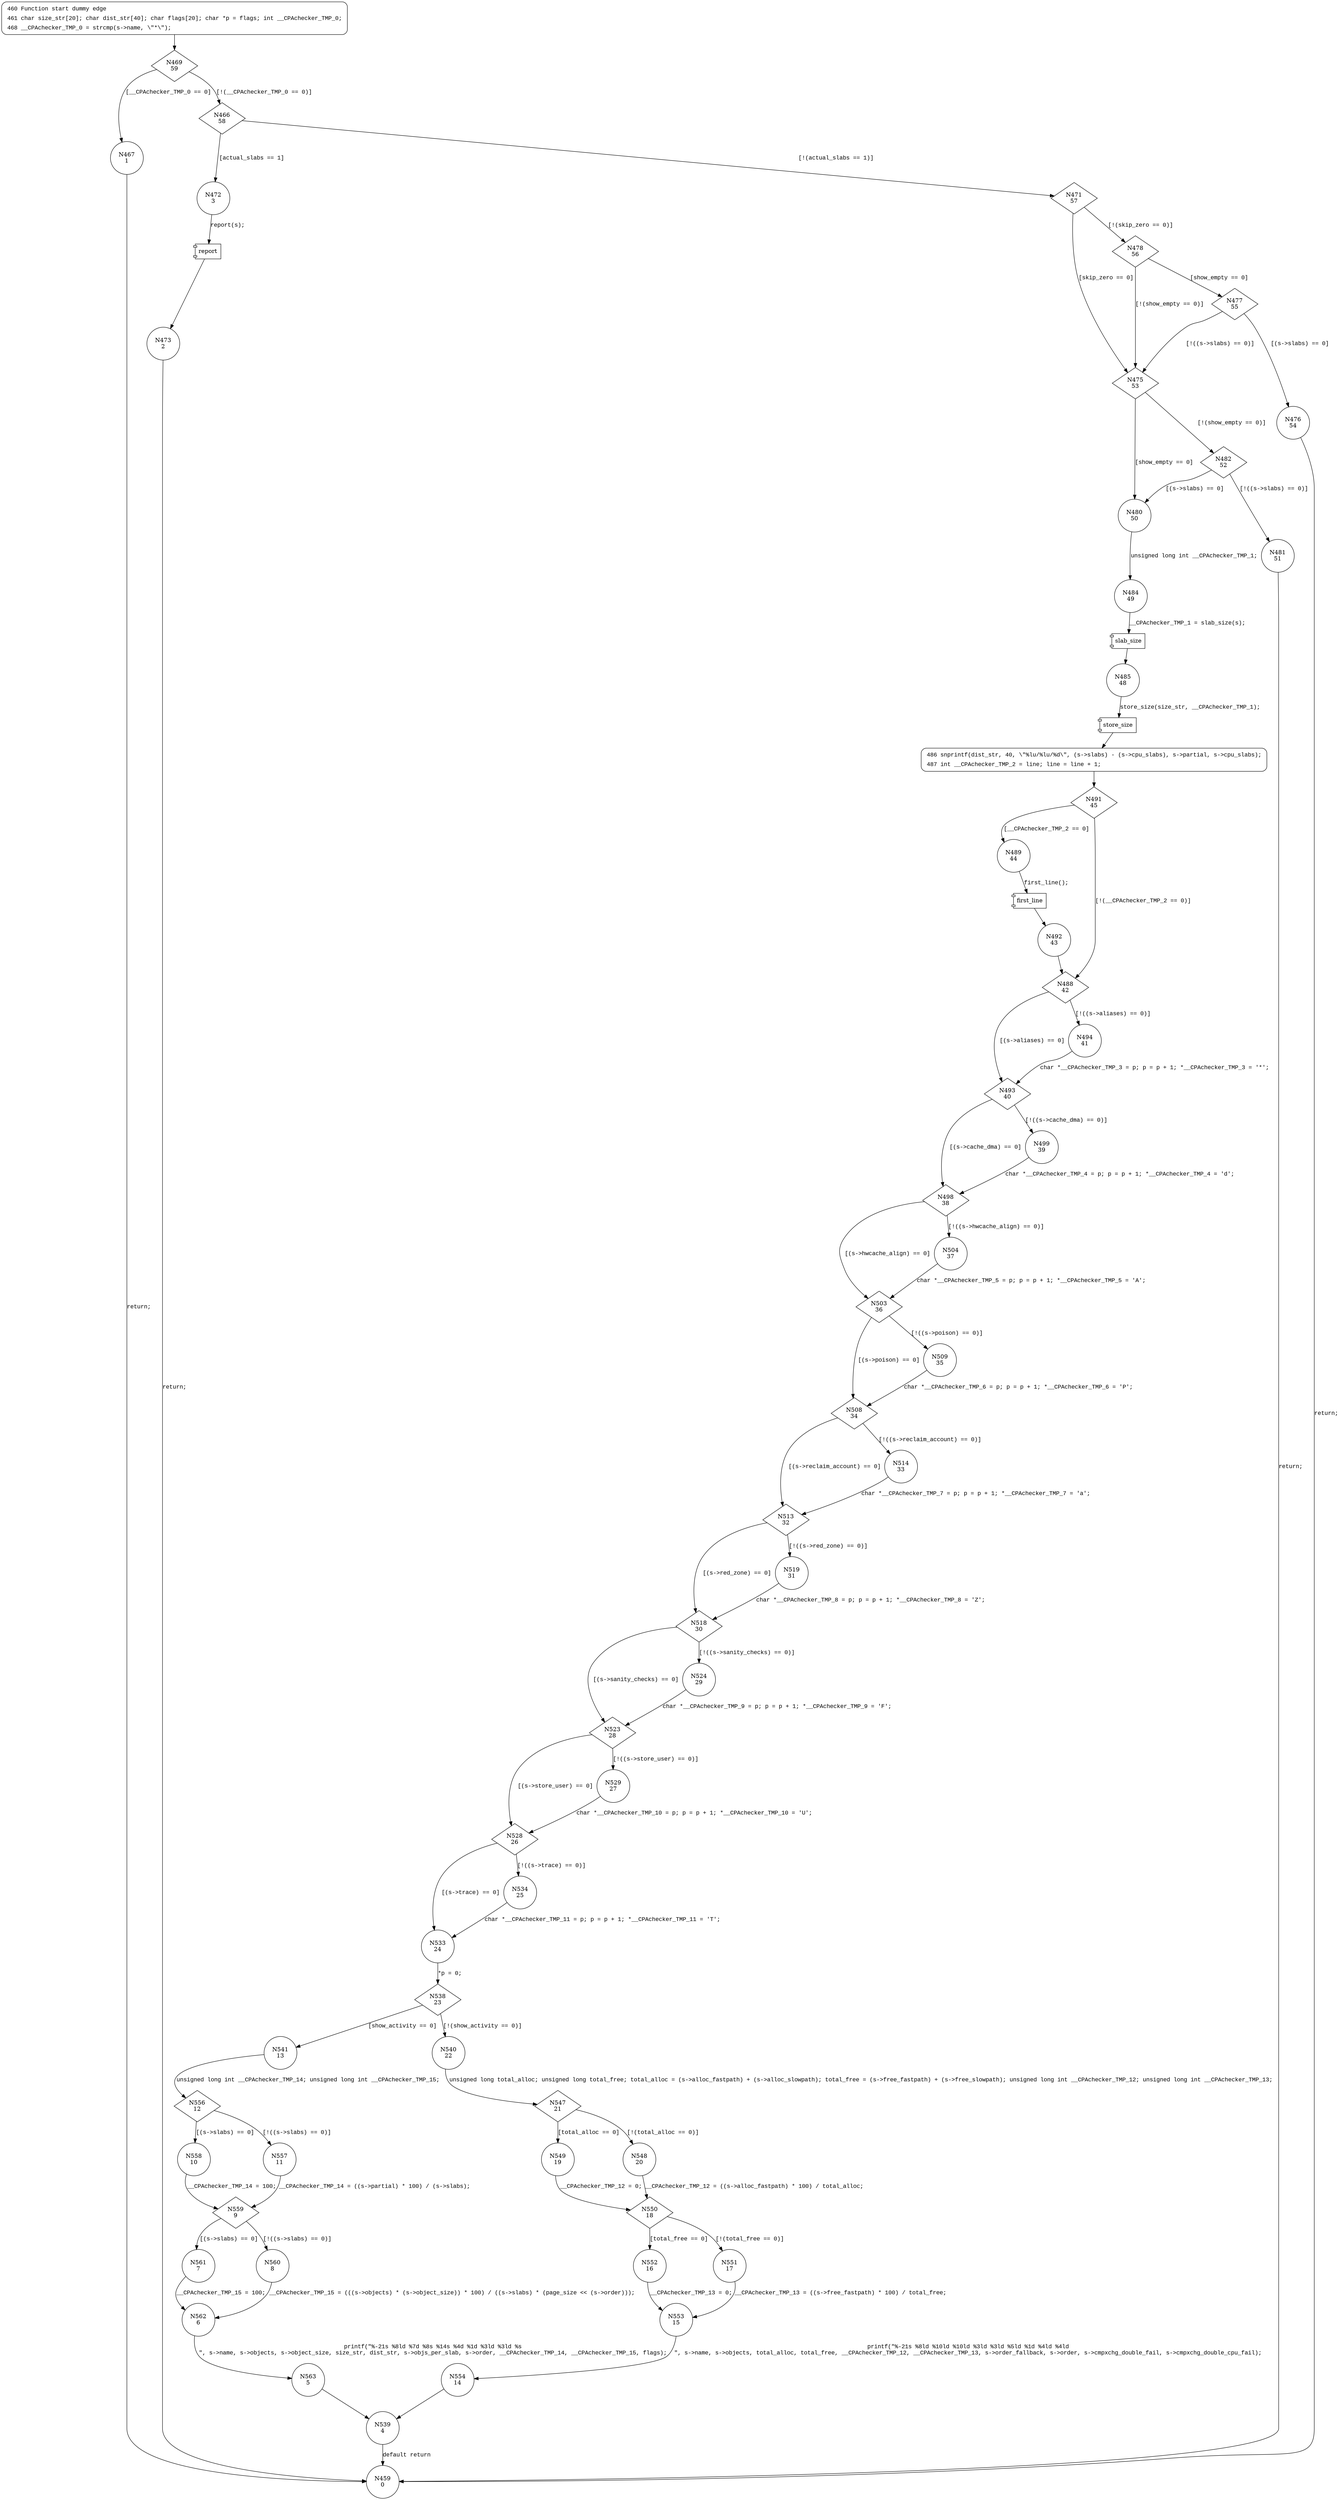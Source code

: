 digraph slabcache {
469 [shape="diamond" label="N469\n59"]
467 [shape="circle" label="N467\n1"]
466 [shape="diamond" label="N466\n58"]
472 [shape="circle" label="N472\n3"]
471 [shape="diamond" label="N471\n57"]
475 [shape="diamond" label="N475\n53"]
478 [shape="diamond" label="N478\n56"]
477 [shape="diamond" label="N477\n55"]
480 [shape="circle" label="N480\n50"]
482 [shape="diamond" label="N482\n52"]
481 [shape="circle" label="N481\n51"]
484 [shape="circle" label="N484\n49"]
485 [shape="circle" label="N485\n48"]
486 [shape="circle" label="N486\n47"]
491 [shape="diamond" label="N491\n45"]
489 [shape="circle" label="N489\n44"]
488 [shape="diamond" label="N488\n42"]
493 [shape="diamond" label="N493\n40"]
494 [shape="circle" label="N494\n41"]
498 [shape="diamond" label="N498\n38"]
499 [shape="circle" label="N499\n39"]
503 [shape="diamond" label="N503\n36"]
504 [shape="circle" label="N504\n37"]
508 [shape="diamond" label="N508\n34"]
509 [shape="circle" label="N509\n35"]
513 [shape="diamond" label="N513\n32"]
514 [shape="circle" label="N514\n33"]
518 [shape="diamond" label="N518\n30"]
519 [shape="circle" label="N519\n31"]
523 [shape="diamond" label="N523\n28"]
524 [shape="circle" label="N524\n29"]
528 [shape="diamond" label="N528\n26"]
529 [shape="circle" label="N529\n27"]
533 [shape="circle" label="N533\n24"]
534 [shape="circle" label="N534\n25"]
538 [shape="diamond" label="N538\n23"]
541 [shape="circle" label="N541\n13"]
540 [shape="circle" label="N540\n22"]
547 [shape="diamond" label="N547\n21"]
549 [shape="circle" label="N549\n19"]
548 [shape="circle" label="N548\n20"]
550 [shape="diamond" label="N550\n18"]
552 [shape="circle" label="N552\n16"]
551 [shape="circle" label="N551\n17"]
553 [shape="circle" label="N553\n15"]
554 [shape="circle" label="N554\n14"]
539 [shape="circle" label="N539\n4"]
459 [shape="circle" label="N459\n0"]
556 [shape="diamond" label="N556\n12"]
558 [shape="circle" label="N558\n10"]
557 [shape="circle" label="N557\n11"]
559 [shape="diamond" label="N559\n9"]
561 [shape="circle" label="N561\n7"]
560 [shape="circle" label="N560\n8"]
562 [shape="circle" label="N562\n6"]
563 [shape="circle" label="N563\n5"]
492 [shape="circle" label="N492\n43"]
476 [shape="circle" label="N476\n54"]
473 [shape="circle" label="N473\n2"]
460 [style="filled,bold" penwidth="1" fillcolor="white" fontname="Courier New" shape="Mrecord" label=<<table border="0" cellborder="0" cellpadding="3" bgcolor="white"><tr><td align="right">460</td><td align="left">Function start dummy edge</td></tr><tr><td align="right">461</td><td align="left">char size_str[20]; char dist_str[40]; char flags[20]; char *p = flags; int __CPAchecker_TMP_0;</td></tr><tr><td align="right">468</td><td align="left">__CPAchecker_TMP_0 = strcmp(s-&gt;name, \"*\");</td></tr></table>>]
460 -> 469[label=""]
486 [style="filled,bold" penwidth="1" fillcolor="white" fontname="Courier New" shape="Mrecord" label=<<table border="0" cellborder="0" cellpadding="3" bgcolor="white"><tr><td align="right">486</td><td align="left">snprintf(dist_str, 40, \"%lu/%lu/%d\", (s-&gt;slabs) - (s-&gt;cpu_slabs), s-&gt;partial, s-&gt;cpu_slabs);</td></tr><tr><td align="right">487</td><td align="left">int __CPAchecker_TMP_2 = line; line = line + 1;</td></tr></table>>]
486 -> 491[label=""]
469 -> 467 [label="[__CPAchecker_TMP_0 == 0]" fontname="Courier New"]
469 -> 466 [label="[!(__CPAchecker_TMP_0 == 0)]" fontname="Courier New"]
466 -> 472 [label="[actual_slabs == 1]" fontname="Courier New"]
466 -> 471 [label="[!(actual_slabs == 1)]" fontname="Courier New"]
471 -> 475 [label="[skip_zero == 0]" fontname="Courier New"]
471 -> 478 [label="[!(skip_zero == 0)]" fontname="Courier New"]
478 -> 477 [label="[show_empty == 0]" fontname="Courier New"]
478 -> 475 [label="[!(show_empty == 0)]" fontname="Courier New"]
475 -> 480 [label="[show_empty == 0]" fontname="Courier New"]
475 -> 482 [label="[!(show_empty == 0)]" fontname="Courier New"]
482 -> 480 [label="[(s->slabs) == 0]" fontname="Courier New"]
482 -> 481 [label="[!((s->slabs) == 0)]" fontname="Courier New"]
480 -> 484 [label="unsigned long int __CPAchecker_TMP_1;" fontname="Courier New"]
100117 [shape="component" label="slab_size"]
484 -> 100117 [label="__CPAchecker_TMP_1 = slab_size(s);" fontname="Courier New"]
100117 -> 485 [label="" fontname="Courier New"]
100118 [shape="component" label="store_size"]
485 -> 100118 [label="store_size(size_str, __CPAchecker_TMP_1);" fontname="Courier New"]
100118 -> 486 [label="" fontname="Courier New"]
491 -> 489 [label="[__CPAchecker_TMP_2 == 0]" fontname="Courier New"]
491 -> 488 [label="[!(__CPAchecker_TMP_2 == 0)]" fontname="Courier New"]
488 -> 493 [label="[(s->aliases) == 0]" fontname="Courier New"]
488 -> 494 [label="[!((s->aliases) == 0)]" fontname="Courier New"]
493 -> 498 [label="[(s->cache_dma) == 0]" fontname="Courier New"]
493 -> 499 [label="[!((s->cache_dma) == 0)]" fontname="Courier New"]
498 -> 503 [label="[(s->hwcache_align) == 0]" fontname="Courier New"]
498 -> 504 [label="[!((s->hwcache_align) == 0)]" fontname="Courier New"]
503 -> 508 [label="[(s->poison) == 0]" fontname="Courier New"]
503 -> 509 [label="[!((s->poison) == 0)]" fontname="Courier New"]
508 -> 513 [label="[(s->reclaim_account) == 0]" fontname="Courier New"]
508 -> 514 [label="[!((s->reclaim_account) == 0)]" fontname="Courier New"]
513 -> 518 [label="[(s->red_zone) == 0]" fontname="Courier New"]
513 -> 519 [label="[!((s->red_zone) == 0)]" fontname="Courier New"]
518 -> 523 [label="[(s->sanity_checks) == 0]" fontname="Courier New"]
518 -> 524 [label="[!((s->sanity_checks) == 0)]" fontname="Courier New"]
523 -> 528 [label="[(s->store_user) == 0]" fontname="Courier New"]
523 -> 529 [label="[!((s->store_user) == 0)]" fontname="Courier New"]
528 -> 533 [label="[(s->trace) == 0]" fontname="Courier New"]
528 -> 534 [label="[!((s->trace) == 0)]" fontname="Courier New"]
533 -> 538 [label="*p = 0;" fontname="Courier New"]
538 -> 541 [label="[show_activity == 0]" fontname="Courier New"]
538 -> 540 [label="[!(show_activity == 0)]" fontname="Courier New"]
547 -> 549 [label="[total_alloc == 0]" fontname="Courier New"]
547 -> 548 [label="[!(total_alloc == 0)]" fontname="Courier New"]
550 -> 552 [label="[total_free == 0]" fontname="Courier New"]
550 -> 551 [label="[!(total_free == 0)]" fontname="Courier New"]
553 -> 554 [label="printf(\"%-21s %8ld %10ld %10ld %3ld %3ld %5ld %1d %4ld %4ld\n\", s->name, s->objects, total_alloc, total_free, __CPAchecker_TMP_12, __CPAchecker_TMP_13, s->order_fallback, s->order, s->cmpxchg_double_fail, s->cmpxchg_double_cpu_fail);" fontname="Courier New"]
539 -> 459 [label="default return" fontname="Courier New"]
549 -> 550 [label="__CPAchecker_TMP_12 = 0;" fontname="Courier New"]
556 -> 558 [label="[(s->slabs) == 0]" fontname="Courier New"]
556 -> 557 [label="[!((s->slabs) == 0)]" fontname="Courier New"]
559 -> 561 [label="[(s->slabs) == 0]" fontname="Courier New"]
559 -> 560 [label="[!((s->slabs) == 0)]" fontname="Courier New"]
562 -> 563 [label="printf(\"%-21s %8ld %7d %8s %14s %4d %1d %3ld %3ld %s\n\", s->name, s->objects, s->object_size, size_str, dist_str, s->objs_per_slab, s->order, __CPAchecker_TMP_14, __CPAchecker_TMP_15, flags);" fontname="Courier New"]
561 -> 562 [label="__CPAchecker_TMP_15 = 100;" fontname="Courier New"]
100119 [shape="component" label="first_line"]
489 -> 100119 [label="first_line();" fontname="Courier New"]
100119 -> 492 [label="" fontname="Courier New"]
477 -> 476 [label="[(s->slabs) == 0]" fontname="Courier New"]
477 -> 475 [label="[!((s->slabs) == 0)]" fontname="Courier New"]
100120 [shape="component" label="report"]
472 -> 100120 [label="report(s);" fontname="Courier New"]
100120 -> 473 [label="" fontname="Courier New"]
467 -> 459 [label="return;" fontname="Courier New"]
481 -> 459 [label="return;" fontname="Courier New"]
494 -> 493 [label="char *__CPAchecker_TMP_3 = p; p = p + 1; *__CPAchecker_TMP_3 = '*'; " fontname="Courier New"]
499 -> 498 [label="char *__CPAchecker_TMP_4 = p; p = p + 1; *__CPAchecker_TMP_4 = 'd'; " fontname="Courier New"]
504 -> 503 [label="char *__CPAchecker_TMP_5 = p; p = p + 1; *__CPAchecker_TMP_5 = 'A'; " fontname="Courier New"]
509 -> 508 [label="char *__CPAchecker_TMP_6 = p; p = p + 1; *__CPAchecker_TMP_6 = 'P'; " fontname="Courier New"]
514 -> 513 [label="char *__CPAchecker_TMP_7 = p; p = p + 1; *__CPAchecker_TMP_7 = 'a'; " fontname="Courier New"]
519 -> 518 [label="char *__CPAchecker_TMP_8 = p; p = p + 1; *__CPAchecker_TMP_8 = 'Z'; " fontname="Courier New"]
524 -> 523 [label="char *__CPAchecker_TMP_9 = p; p = p + 1; *__CPAchecker_TMP_9 = 'F'; " fontname="Courier New"]
529 -> 528 [label="char *__CPAchecker_TMP_10 = p; p = p + 1; *__CPAchecker_TMP_10 = 'U'; " fontname="Courier New"]
534 -> 533 [label="char *__CPAchecker_TMP_11 = p; p = p + 1; *__CPAchecker_TMP_11 = 'T'; " fontname="Courier New"]
540 -> 547 [label="unsigned long total_alloc; unsigned long total_free; total_alloc = (s->alloc_fastpath) + (s->alloc_slowpath); total_free = (s->free_fastpath) + (s->free_slowpath); unsigned long int __CPAchecker_TMP_12; unsigned long int __CPAchecker_TMP_13;" fontname="Courier New"]
548 -> 550 [label="__CPAchecker_TMP_12 = ((s->alloc_fastpath) * 100) / total_alloc;" fontname="Courier New"]
551 -> 553 [label="__CPAchecker_TMP_13 = ((s->free_fastpath) * 100) / total_free;" fontname="Courier New"]
554 -> 539 [label="" fontname="Courier New"]
552 -> 553 [label="__CPAchecker_TMP_13 = 0;" fontname="Courier New"]
541 -> 556 [label="unsigned long int __CPAchecker_TMP_14; unsigned long int __CPAchecker_TMP_15;" fontname="Courier New"]
557 -> 559 [label="__CPAchecker_TMP_14 = ((s->partial) * 100) / (s->slabs);" fontname="Courier New"]
560 -> 562 [label="__CPAchecker_TMP_15 = (((s->objects) * (s->object_size)) * 100) / ((s->slabs) * (page_size << (s->order)));" fontname="Courier New"]
563 -> 539 [label="" fontname="Courier New"]
558 -> 559 [label="__CPAchecker_TMP_14 = 100;" fontname="Courier New"]
492 -> 488 [label="" fontname="Courier New"]
476 -> 459 [label="return;" fontname="Courier New"]
473 -> 459 [label="return;" fontname="Courier New"]
}